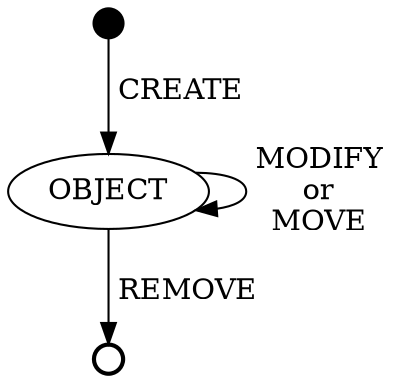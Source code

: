 digraph statemachine {
    // label
    start [shape="point" width="0.2"];
    end [shape="circle" width="0.2" style="bold" label=""];
    a [label="OBJECT"];
    // define
    start -> a [label=" CREATE "];
    a -> a [label=" MODIFY \nor\n MOVE "];
    a -> end [label=" REMOVE "];
}
